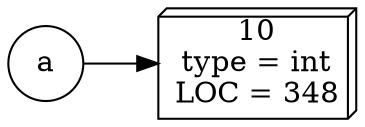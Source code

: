 digraph
{
    // 100dpi png rendering:
    // dot -Tpng -Gdpi=100 -Nfontname=Helvetica -Efontname=Helvetica -o 1a_dynamic.png 1a_dynamic.dot
    rankdir=LR;

    node [shape=circle]
    a

    node [shape=box3d]
    mem1 [label="10\ntype = int\nLOC = 348"]

    a -> mem1;
}